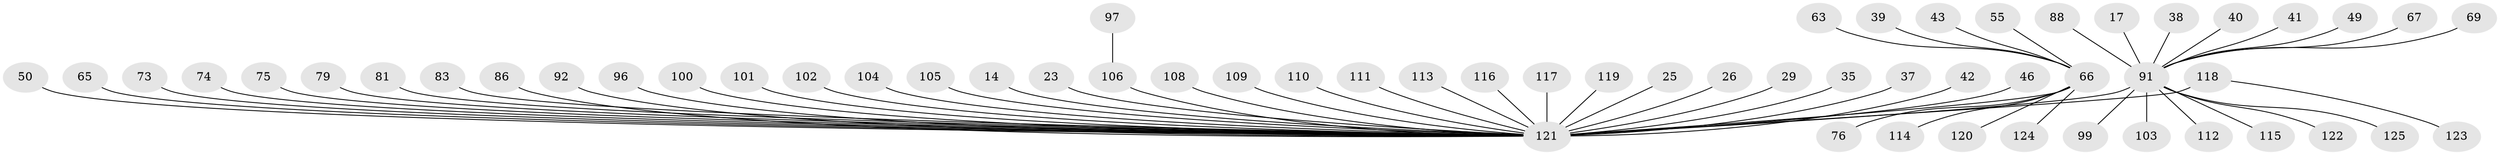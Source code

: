 // original degree distribution, {19: 0.008, 24: 0.008, 8: 0.008, 5: 0.04, 1: 0.6, 11: 0.008, 9: 0.008, 10: 0.016, 4: 0.04, 2: 0.168, 3: 0.088, 6: 0.008}
// Generated by graph-tools (version 1.1) at 2025/48/03/09/25 04:48:48]
// undirected, 62 vertices, 61 edges
graph export_dot {
graph [start="1"]
  node [color=gray90,style=filled];
  14;
  17;
  23;
  25;
  26;
  29;
  35;
  37;
  38;
  39;
  40;
  41;
  42;
  43;
  46;
  49;
  50;
  55 [super="+20"];
  63;
  65;
  66 [super="+53"];
  67;
  69 [super="+15"];
  73;
  74;
  75;
  76;
  79 [super="+44"];
  81;
  83;
  86;
  88 [super="+54"];
  91 [super="+82+2+5"];
  92;
  96 [super="+93"];
  97;
  99 [super="+30+59+71"];
  100;
  101;
  102;
  103 [super="+70"];
  104;
  105;
  106 [super="+48+58+78"];
  108 [super="+98"];
  109;
  110;
  111;
  112;
  113;
  114 [super="+52"];
  115;
  116 [super="+89"];
  117 [super="+87"];
  118 [super="+90+107"];
  119 [super="+95"];
  120;
  121 [super="+61+57+45+60+8+9+16+22"];
  122;
  123;
  124;
  125;
  14 -- 121;
  17 -- 91;
  23 -- 121;
  25 -- 121;
  26 -- 121;
  29 -- 121;
  35 -- 121;
  37 -- 121;
  38 -- 91;
  39 -- 66;
  40 -- 91;
  41 -- 91;
  42 -- 121;
  43 -- 66;
  46 -- 121;
  49 -- 91;
  50 -- 121;
  55 -- 66;
  63 -- 66;
  65 -- 121;
  66 -- 76;
  66 -- 124;
  66 -- 120;
  66 -- 121 [weight=6];
  66 -- 114;
  67 -- 91;
  69 -- 91;
  73 -- 121;
  74 -- 121;
  75 -- 121;
  79 -- 121;
  81 -- 121;
  83 -- 121;
  86 -- 121;
  88 -- 91;
  91 -- 121 [weight=9];
  91 -- 115;
  91 -- 112;
  91 -- 122;
  91 -- 125;
  91 -- 99;
  91 -- 103;
  92 -- 121;
  96 -- 121 [weight=2];
  97 -- 106;
  100 -- 121;
  101 -- 121;
  102 -- 121;
  104 -- 121;
  105 -- 121;
  106 -- 121 [weight=2];
  108 -- 121;
  109 -- 121;
  110 -- 121;
  111 -- 121;
  113 -- 121;
  116 -- 121 [weight=2];
  117 -- 121 [weight=2];
  118 -- 123;
  118 -- 121 [weight=3];
  119 -- 121 [weight=2];
}
